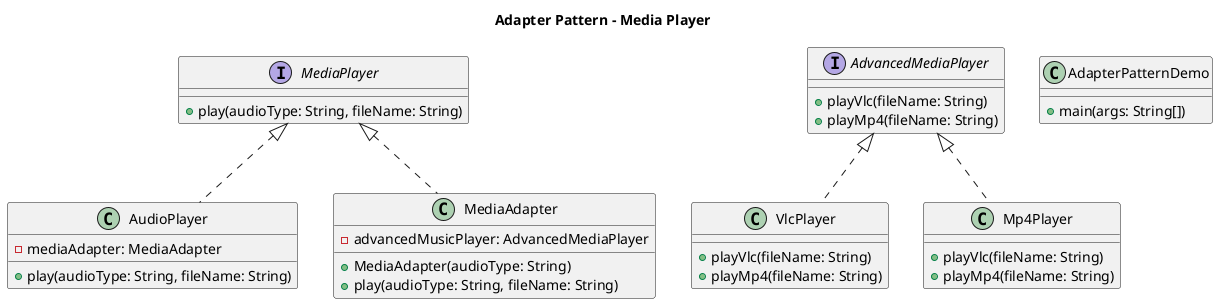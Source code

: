 @startuml
title Adapter Pattern - Media Player

interface MediaPlayer {
    +play(audioType: String, fileName: String)
}

interface AdvancedMediaPlayer {
    +playVlc(fileName: String)
    +playMp4(fileName: String)
}

class AudioPlayer {
    -mediaAdapter: MediaAdapter
    +play(audioType: String, fileName: String)
}

class MediaAdapter {
    -advancedMusicPlayer: AdvancedMediaPlayer
    +MediaAdapter(audioType: String)
    +play(audioType: String, fileName: String)
}

class VlcPlayer {
    +playVlc(fileName: String)
    +playMp4(fileName: String)
}

class Mp4Player {
    +playVlc(fileName: String)
    +playMp4(fileName: String)
}

class AdapterPatternDemo {
    +main(args: String[])
}

MediaPlayer <|.. AudioPlayer
MediaPlayer <|.. MediaAdapter
AdvancedMediaPlayer <|.. VlcPlayer
AdvancedMediaPlayer <|.. Mp4Player

'AudioPlayer --> MediaAdapter
'MediaAdapter --> AdvancedMediaPlayer
'AdapterPatternDemo --> AudioPlayer

@enduml
